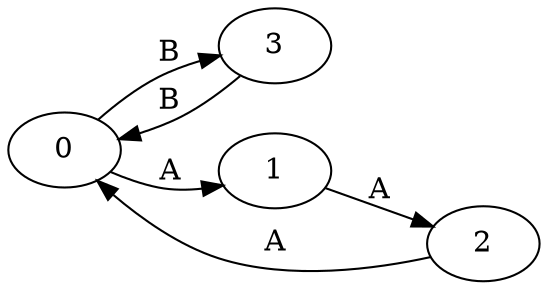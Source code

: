 digraph g
{
rankdir=LR
0->3[label="B"] 
3->0[label="B"] 


0->1[label="A"]
1->2[label="A"] 
2->0[label="A"] 

}